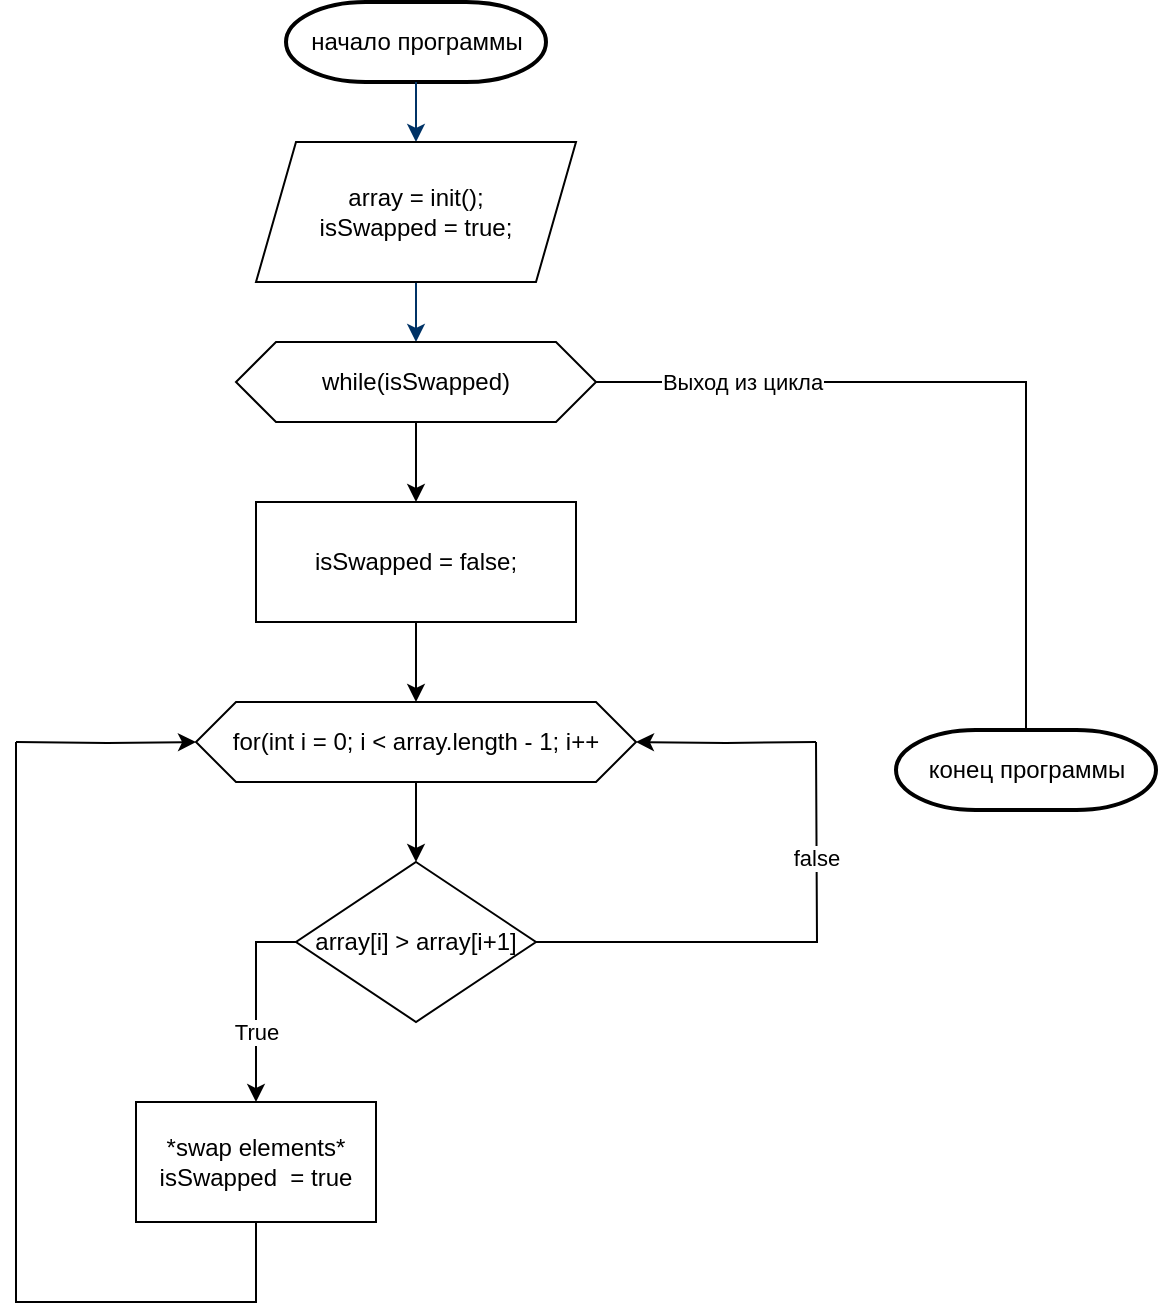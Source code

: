 <mxfile version="14.2.3" type="device"><diagram id="6a731a19-8d31-9384-78a2-239565b7b9f0" name="Page-1"><mxGraphModel dx="1038" dy="617" grid="1" gridSize="10" guides="1" tooltips="1" connect="1" arrows="1" fold="1" page="1" pageScale="1" pageWidth="1169" pageHeight="827" background="#ffffff" math="0" shadow="0"><root><mxCell id="0"/><mxCell id="1" parent="0"/><mxCell id="2" value="начало программы" style="shape=mxgraph.flowchart.terminator;strokeWidth=2;gradientColor=none;gradientDirection=north;fontStyle=0;html=1;" parent="1" vertex="1"><mxGeometry x="255" y="30" width="130" height="40" as="geometry"/></mxCell><mxCell id="7" style="fontStyle=1;strokeColor=#003366;strokeWidth=1;html=1;entryX=0.5;entryY=0;entryDx=0;entryDy=0;" parent="1" source="2" target="sWavprpbKhh8qtRUEFUY-58" edge="1"><mxGeometry relative="1" as="geometry"><mxPoint x="320" y="130" as="targetPoint"/></mxGeometry></mxCell><mxCell id="8" style="fontStyle=1;strokeColor=#003366;strokeWidth=1;html=1;exitX=0.5;exitY=1;exitDx=0;exitDy=0;entryX=0.5;entryY=0;entryDx=0;entryDy=0;" parent="1" source="sWavprpbKhh8qtRUEFUY-58" target="sWavprpbKhh8qtRUEFUY-57" edge="1"><mxGeometry relative="1" as="geometry"><mxPoint x="320" y="210" as="sourcePoint"/><mxPoint x="320" y="250" as="targetPoint"/></mxGeometry></mxCell><mxCell id="sWavprpbKhh8qtRUEFUY-75" style="edgeStyle=orthogonalEdgeStyle;rounded=0;orthogonalLoop=1;jettySize=auto;html=1;exitX=1;exitY=0.5;exitDx=0;exitDy=0;endArrow=none;endFill=0;entryX=0.5;entryY=0;entryDx=0;entryDy=0;entryPerimeter=0;" edge="1" parent="1" source="sWavprpbKhh8qtRUEFUY-57" target="sWavprpbKhh8qtRUEFUY-76"><mxGeometry relative="1" as="geometry"><mxPoint x="640" y="480" as="targetPoint"/></mxGeometry></mxCell><mxCell id="sWavprpbKhh8qtRUEFUY-84" value="Выход из цикла" style="edgeLabel;html=1;align=center;verticalAlign=middle;resizable=0;points=[];" vertex="1" connectable="0" parent="sWavprpbKhh8qtRUEFUY-75"><mxGeometry x="-0.624" relative="1" as="geometry"><mxPoint as="offset"/></mxGeometry></mxCell><mxCell id="sWavprpbKhh8qtRUEFUY-80" style="edgeStyle=orthogonalEdgeStyle;rounded=0;orthogonalLoop=1;jettySize=auto;html=1;exitX=0.5;exitY=1;exitDx=0;exitDy=0;entryX=0.5;entryY=0;entryDx=0;entryDy=0;endArrow=classic;endFill=1;" edge="1" parent="1" source="sWavprpbKhh8qtRUEFUY-57" target="sWavprpbKhh8qtRUEFUY-77"><mxGeometry relative="1" as="geometry"/></mxCell><mxCell id="sWavprpbKhh8qtRUEFUY-57" value="while(isSwapped)" style="shape=hexagon;perimeter=hexagonPerimeter2;whiteSpace=wrap;html=1;fixedSize=1;" vertex="1" parent="1"><mxGeometry x="230" y="200" width="180" height="40" as="geometry"/></mxCell><mxCell id="sWavprpbKhh8qtRUEFUY-58" value="array = init();&lt;br&gt;isSwapped = true;" style="shape=parallelogram;perimeter=parallelogramPerimeter;whiteSpace=wrap;html=1;fixedSize=1;" vertex="1" parent="1"><mxGeometry x="240" y="100" width="160" height="70" as="geometry"/></mxCell><mxCell id="sWavprpbKhh8qtRUEFUY-68" style="edgeStyle=orthogonalEdgeStyle;rounded=0;orthogonalLoop=1;jettySize=auto;html=1;exitX=0.5;exitY=1;exitDx=0;exitDy=0;entryX=0.5;entryY=0;entryDx=0;entryDy=0;" edge="1" parent="1" source="sWavprpbKhh8qtRUEFUY-65" target="sWavprpbKhh8qtRUEFUY-67"><mxGeometry relative="1" as="geometry"/></mxCell><mxCell id="sWavprpbKhh8qtRUEFUY-74" style="edgeStyle=orthogonalEdgeStyle;rounded=0;orthogonalLoop=1;jettySize=auto;html=1;exitX=1;exitY=0.5;exitDx=0;exitDy=0;entryX=1;entryY=0.5;entryDx=0;entryDy=0;" edge="1" parent="1" target="sWavprpbKhh8qtRUEFUY-65"><mxGeometry relative="1" as="geometry"><mxPoint x="520" y="400" as="sourcePoint"/></mxGeometry></mxCell><mxCell id="sWavprpbKhh8qtRUEFUY-83" style="edgeStyle=orthogonalEdgeStyle;rounded=0;orthogonalLoop=1;jettySize=auto;html=1;exitX=0;exitY=0.5;exitDx=0;exitDy=0;endArrow=classic;endFill=1;entryX=0;entryY=0.5;entryDx=0;entryDy=0;" edge="1" parent="1" target="sWavprpbKhh8qtRUEFUY-65"><mxGeometry relative="1" as="geometry"><mxPoint x="120" y="400" as="sourcePoint"/></mxGeometry></mxCell><mxCell id="sWavprpbKhh8qtRUEFUY-65" value="for(int i = 0; i &amp;lt; array.length - 1; i++" style="shape=hexagon;perimeter=hexagonPerimeter2;whiteSpace=wrap;html=1;fixedSize=1;" vertex="1" parent="1"><mxGeometry x="210" y="380" width="220" height="40" as="geometry"/></mxCell><mxCell id="sWavprpbKhh8qtRUEFUY-69" style="edgeStyle=orthogonalEdgeStyle;rounded=0;orthogonalLoop=1;jettySize=auto;html=1;exitX=0;exitY=0.5;exitDx=0;exitDy=0;" edge="1" parent="1" source="sWavprpbKhh8qtRUEFUY-67"><mxGeometry relative="1" as="geometry"><mxPoint x="240" y="580" as="targetPoint"/></mxGeometry></mxCell><mxCell id="sWavprpbKhh8qtRUEFUY-70" value="True" style="edgeLabel;html=1;align=center;verticalAlign=middle;resizable=0;points=[];" vertex="1" connectable="0" parent="sWavprpbKhh8qtRUEFUY-69"><mxGeometry x="0.28" relative="1" as="geometry"><mxPoint as="offset"/></mxGeometry></mxCell><mxCell id="sWavprpbKhh8qtRUEFUY-71" style="edgeStyle=orthogonalEdgeStyle;rounded=0;orthogonalLoop=1;jettySize=auto;html=1;exitX=1;exitY=0.5;exitDx=0;exitDy=0;endArrow=none;endFill=0;" edge="1" parent="1" source="sWavprpbKhh8qtRUEFUY-67"><mxGeometry relative="1" as="geometry"><mxPoint x="520" y="400" as="targetPoint"/></mxGeometry></mxCell><mxCell id="sWavprpbKhh8qtRUEFUY-72" value="false" style="edgeLabel;html=1;align=center;verticalAlign=middle;resizable=0;points=[];" vertex="1" connectable="0" parent="sWavprpbKhh8qtRUEFUY-71"><mxGeometry x="0.517" y="1" relative="1" as="geometry"><mxPoint as="offset"/></mxGeometry></mxCell><mxCell id="sWavprpbKhh8qtRUEFUY-67" value="array[i] &amp;gt; array[i+1]" style="rhombus;whiteSpace=wrap;html=1;" vertex="1" parent="1"><mxGeometry x="260" y="460" width="120" height="80" as="geometry"/></mxCell><mxCell id="sWavprpbKhh8qtRUEFUY-82" style="edgeStyle=orthogonalEdgeStyle;rounded=0;orthogonalLoop=1;jettySize=auto;html=1;exitX=0.5;exitY=1;exitDx=0;exitDy=0;endArrow=none;endFill=0;" edge="1" parent="1" source="sWavprpbKhh8qtRUEFUY-73"><mxGeometry relative="1" as="geometry"><mxPoint x="120" y="400" as="targetPoint"/><Array as="points"><mxPoint x="240" y="680"/><mxPoint x="120" y="680"/></Array></mxGeometry></mxCell><mxCell id="sWavprpbKhh8qtRUEFUY-73" value="*swap elements*&lt;br&gt;isSwapped&amp;nbsp; = true" style="rounded=0;whiteSpace=wrap;html=1;" vertex="1" parent="1"><mxGeometry x="180" y="580" width="120" height="60" as="geometry"/></mxCell><mxCell id="sWavprpbKhh8qtRUEFUY-76" value="конец программы" style="shape=mxgraph.flowchart.terminator;strokeWidth=2;gradientColor=none;gradientDirection=north;fontStyle=0;html=1;" vertex="1" parent="1"><mxGeometry x="560" y="394" width="130" height="40" as="geometry"/></mxCell><mxCell id="sWavprpbKhh8qtRUEFUY-81" style="edgeStyle=orthogonalEdgeStyle;rounded=0;orthogonalLoop=1;jettySize=auto;html=1;exitX=0.5;exitY=1;exitDx=0;exitDy=0;entryX=0.5;entryY=0;entryDx=0;entryDy=0;endArrow=classic;endFill=1;" edge="1" parent="1" source="sWavprpbKhh8qtRUEFUY-77" target="sWavprpbKhh8qtRUEFUY-65"><mxGeometry relative="1" as="geometry"/></mxCell><mxCell id="sWavprpbKhh8qtRUEFUY-77" value="isSwapped = false;" style="rounded=0;whiteSpace=wrap;html=1;" vertex="1" parent="1"><mxGeometry x="240" y="280" width="160" height="60" as="geometry"/></mxCell></root></mxGraphModel></diagram></mxfile>